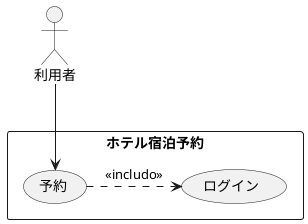 @startuml ユースケース図
rectangle ホテル宿泊予約{
usecase ログイン
usecase 予約
}
利用者-->予約
予約 .>ログイン:<<includo>>
@enduml